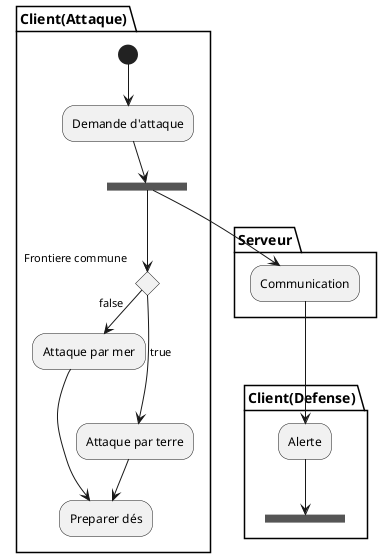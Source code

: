 @startuml

partition Client(Attaque) {
  (*) --> "Demande d'attaque"
  --> === A === 
  if "Frontiere commune" then
  -->[true] "Attaque par terre"
  --> "Preparer dés"
else
  ->[false] "Attaque par mer"
  --> "Preparer dés"
  
endif
  
}

partition Serveur {
  === A === --> "Communication" 
  
}

partition Client(Defense) {
   "Communication" --> "Alerte" 
   --> === S2 ===
  
}

@enduml
